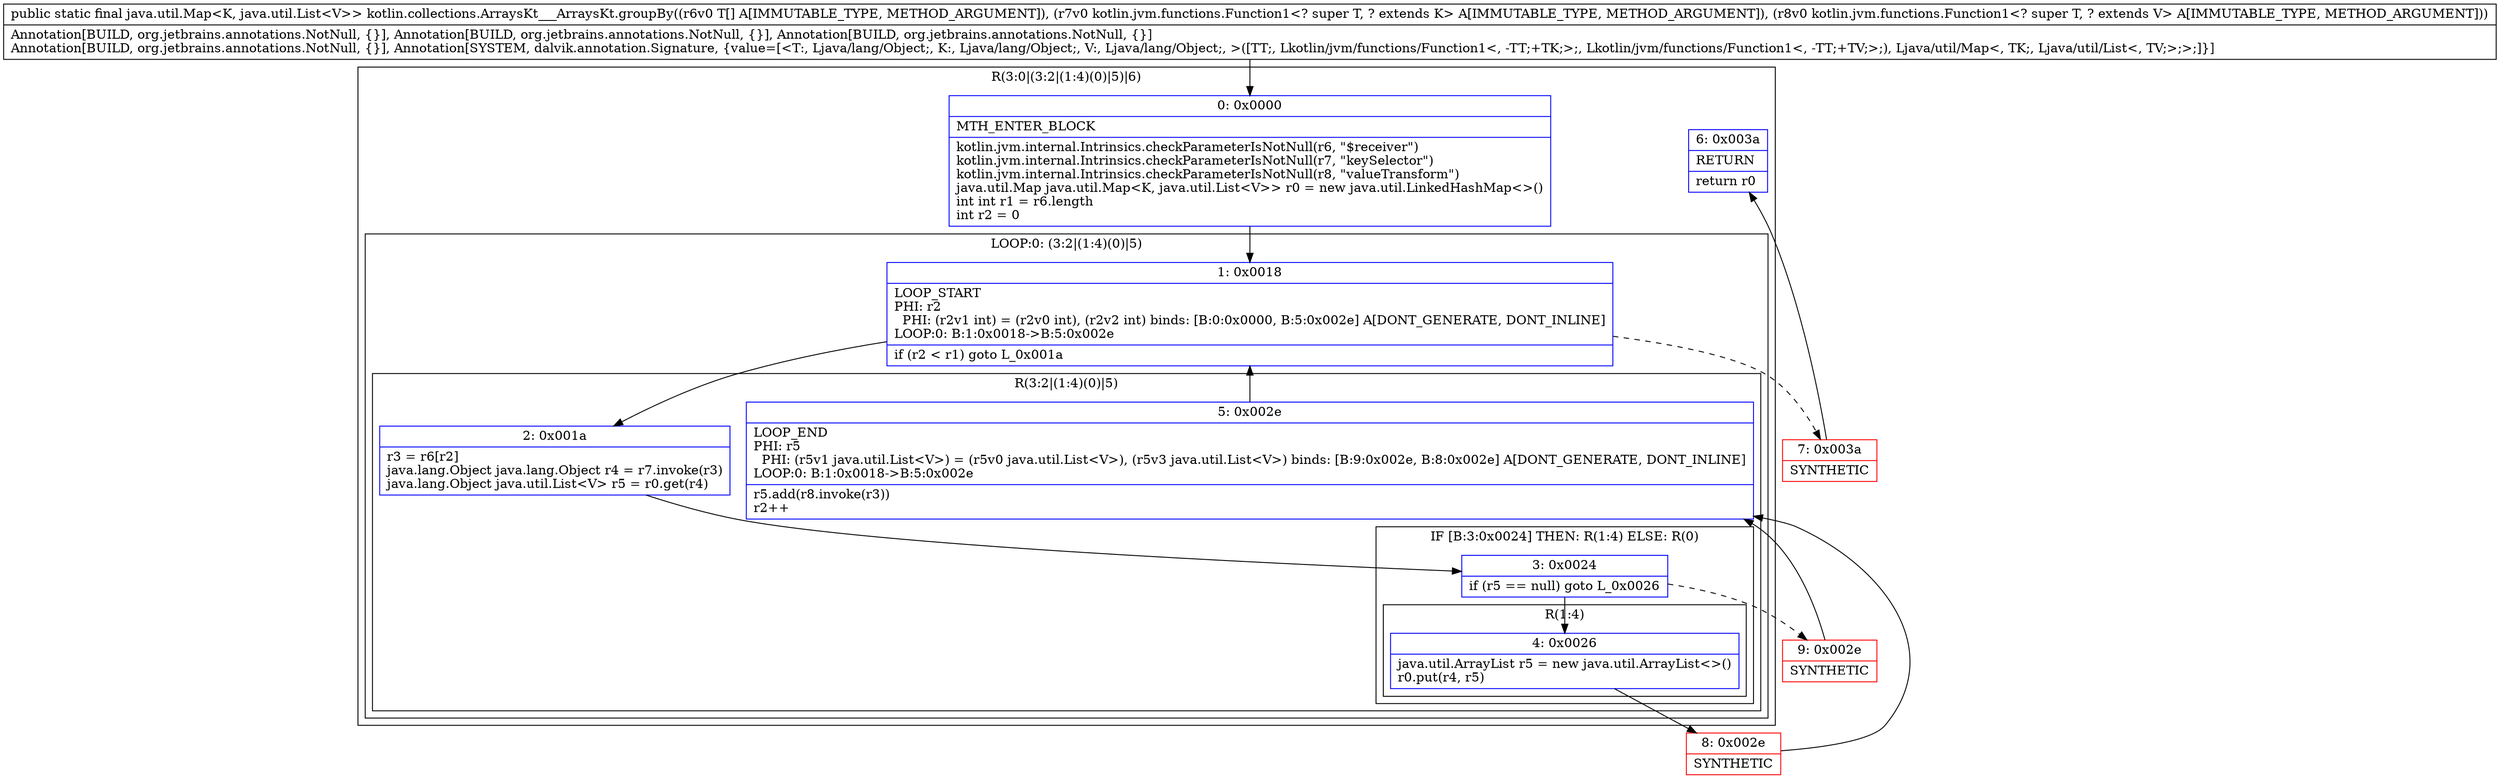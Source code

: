 digraph "CFG forkotlin.collections.ArraysKt___ArraysKt.groupBy([Ljava\/lang\/Object;Lkotlin\/jvm\/functions\/Function1;Lkotlin\/jvm\/functions\/Function1;)Ljava\/util\/Map;" {
subgraph cluster_Region_504618930 {
label = "R(3:0|(3:2|(1:4)(0)|5)|6)";
node [shape=record,color=blue];
Node_0 [shape=record,label="{0\:\ 0x0000|MTH_ENTER_BLOCK\l|kotlin.jvm.internal.Intrinsics.checkParameterIsNotNull(r6, \"$receiver\")\lkotlin.jvm.internal.Intrinsics.checkParameterIsNotNull(r7, \"keySelector\")\lkotlin.jvm.internal.Intrinsics.checkParameterIsNotNull(r8, \"valueTransform\")\ljava.util.Map java.util.Map\<K, java.util.List\<V\>\> r0 = new java.util.LinkedHashMap\<\>()\lint int r1 = r6.length\lint r2 = 0\l}"];
subgraph cluster_LoopRegion_860687757 {
label = "LOOP:0: (3:2|(1:4)(0)|5)";
node [shape=record,color=blue];
Node_1 [shape=record,label="{1\:\ 0x0018|LOOP_START\lPHI: r2 \l  PHI: (r2v1 int) = (r2v0 int), (r2v2 int) binds: [B:0:0x0000, B:5:0x002e] A[DONT_GENERATE, DONT_INLINE]\lLOOP:0: B:1:0x0018\-\>B:5:0x002e\l|if (r2 \< r1) goto L_0x001a\l}"];
subgraph cluster_Region_1731660018 {
label = "R(3:2|(1:4)(0)|5)";
node [shape=record,color=blue];
Node_2 [shape=record,label="{2\:\ 0x001a|r3 = r6[r2]\ljava.lang.Object java.lang.Object r4 = r7.invoke(r3)\ljava.lang.Object java.util.List\<V\> r5 = r0.get(r4)\l}"];
subgraph cluster_IfRegion_423639488 {
label = "IF [B:3:0x0024] THEN: R(1:4) ELSE: R(0)";
node [shape=record,color=blue];
Node_3 [shape=record,label="{3\:\ 0x0024|if (r5 == null) goto L_0x0026\l}"];
subgraph cluster_Region_204519174 {
label = "R(1:4)";
node [shape=record,color=blue];
Node_4 [shape=record,label="{4\:\ 0x0026|java.util.ArrayList r5 = new java.util.ArrayList\<\>()\lr0.put(r4, r5)\l}"];
}
subgraph cluster_Region_935963425 {
label = "R(0)";
node [shape=record,color=blue];
}
}
Node_5 [shape=record,label="{5\:\ 0x002e|LOOP_END\lPHI: r5 \l  PHI: (r5v1 java.util.List\<V\>) = (r5v0 java.util.List\<V\>), (r5v3 java.util.List\<V\>) binds: [B:9:0x002e, B:8:0x002e] A[DONT_GENERATE, DONT_INLINE]\lLOOP:0: B:1:0x0018\-\>B:5:0x002e\l|r5.add(r8.invoke(r3))\lr2++\l}"];
}
}
Node_6 [shape=record,label="{6\:\ 0x003a|RETURN\l|return r0\l}"];
}
Node_7 [shape=record,color=red,label="{7\:\ 0x003a|SYNTHETIC\l}"];
Node_8 [shape=record,color=red,label="{8\:\ 0x002e|SYNTHETIC\l}"];
Node_9 [shape=record,color=red,label="{9\:\ 0x002e|SYNTHETIC\l}"];
MethodNode[shape=record,label="{public static final java.util.Map\<K, java.util.List\<V\>\> kotlin.collections.ArraysKt___ArraysKt.groupBy((r6v0 T[] A[IMMUTABLE_TYPE, METHOD_ARGUMENT]), (r7v0 kotlin.jvm.functions.Function1\<? super T, ? extends K\> A[IMMUTABLE_TYPE, METHOD_ARGUMENT]), (r8v0 kotlin.jvm.functions.Function1\<? super T, ? extends V\> A[IMMUTABLE_TYPE, METHOD_ARGUMENT]))  | Annotation[BUILD, org.jetbrains.annotations.NotNull, \{\}], Annotation[BUILD, org.jetbrains.annotations.NotNull, \{\}], Annotation[BUILD, org.jetbrains.annotations.NotNull, \{\}]\lAnnotation[BUILD, org.jetbrains.annotations.NotNull, \{\}], Annotation[SYSTEM, dalvik.annotation.Signature, \{value=[\<T:, Ljava\/lang\/Object;, K:, Ljava\/lang\/Object;, V:, Ljava\/lang\/Object;, \>([TT;, Lkotlin\/jvm\/functions\/Function1\<, \-TT;+TK;\>;, Lkotlin\/jvm\/functions\/Function1\<, \-TT;+TV;\>;), Ljava\/util\/Map\<, TK;, Ljava\/util\/List\<, TV;\>;\>;]\}]\l}"];
MethodNode -> Node_0;
Node_0 -> Node_1;
Node_1 -> Node_2;
Node_1 -> Node_7[style=dashed];
Node_2 -> Node_3;
Node_3 -> Node_4;
Node_3 -> Node_9[style=dashed];
Node_4 -> Node_8;
Node_5 -> Node_1;
Node_7 -> Node_6;
Node_8 -> Node_5;
Node_9 -> Node_5;
}

